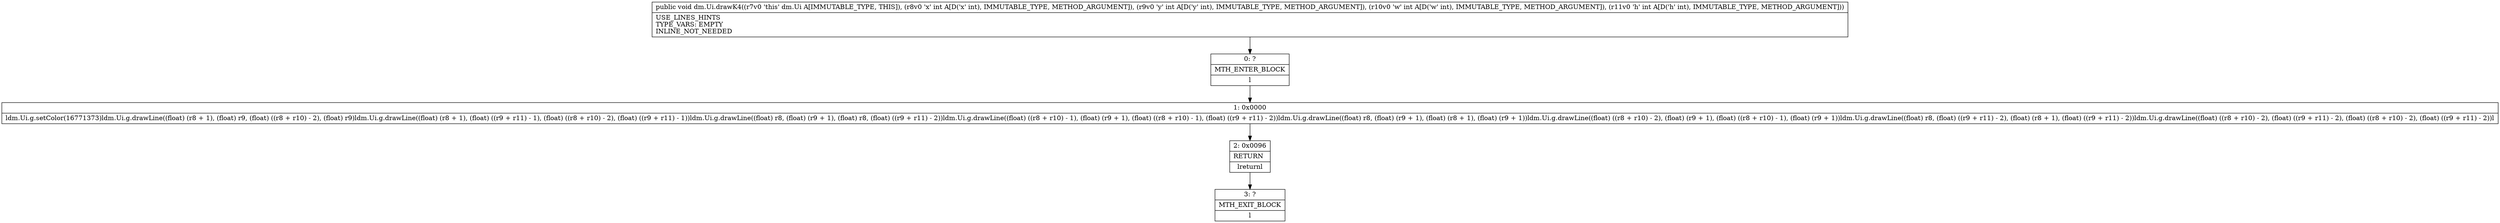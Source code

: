 digraph "CFG fordm.Ui.drawK4(IIII)V" {
Node_0 [shape=record,label="{0\:\ ?|MTH_ENTER_BLOCK\l|l}"];
Node_1 [shape=record,label="{1\:\ 0x0000|ldm.Ui.g.setColor(16771373)ldm.Ui.g.drawLine((float) (r8 + 1), (float) r9, (float) ((r8 + r10) \- 2), (float) r9)ldm.Ui.g.drawLine((float) (r8 + 1), (float) ((r9 + r11) \- 1), (float) ((r8 + r10) \- 2), (float) ((r9 + r11) \- 1))ldm.Ui.g.drawLine((float) r8, (float) (r9 + 1), (float) r8, (float) ((r9 + r11) \- 2))ldm.Ui.g.drawLine((float) ((r8 + r10) \- 1), (float) (r9 + 1), (float) ((r8 + r10) \- 1), (float) ((r9 + r11) \- 2))ldm.Ui.g.drawLine((float) r8, (float) (r9 + 1), (float) (r8 + 1), (float) (r9 + 1))ldm.Ui.g.drawLine((float) ((r8 + r10) \- 2), (float) (r9 + 1), (float) ((r8 + r10) \- 1), (float) (r9 + 1))ldm.Ui.g.drawLine((float) r8, (float) ((r9 + r11) \- 2), (float) (r8 + 1), (float) ((r9 + r11) \- 2))ldm.Ui.g.drawLine((float) ((r8 + r10) \- 2), (float) ((r9 + r11) \- 2), (float) ((r8 + r10) \- 2), (float) ((r9 + r11) \- 2))l}"];
Node_2 [shape=record,label="{2\:\ 0x0096|RETURN\l|lreturnl}"];
Node_3 [shape=record,label="{3\:\ ?|MTH_EXIT_BLOCK\l|l}"];
MethodNode[shape=record,label="{public void dm.Ui.drawK4((r7v0 'this' dm.Ui A[IMMUTABLE_TYPE, THIS]), (r8v0 'x' int A[D('x' int), IMMUTABLE_TYPE, METHOD_ARGUMENT]), (r9v0 'y' int A[D('y' int), IMMUTABLE_TYPE, METHOD_ARGUMENT]), (r10v0 'w' int A[D('w' int), IMMUTABLE_TYPE, METHOD_ARGUMENT]), (r11v0 'h' int A[D('h' int), IMMUTABLE_TYPE, METHOD_ARGUMENT]))  | USE_LINES_HINTS\lTYPE_VARS: EMPTY\lINLINE_NOT_NEEDED\l}"];
MethodNode -> Node_0;
Node_0 -> Node_1;
Node_1 -> Node_2;
Node_2 -> Node_3;
}

